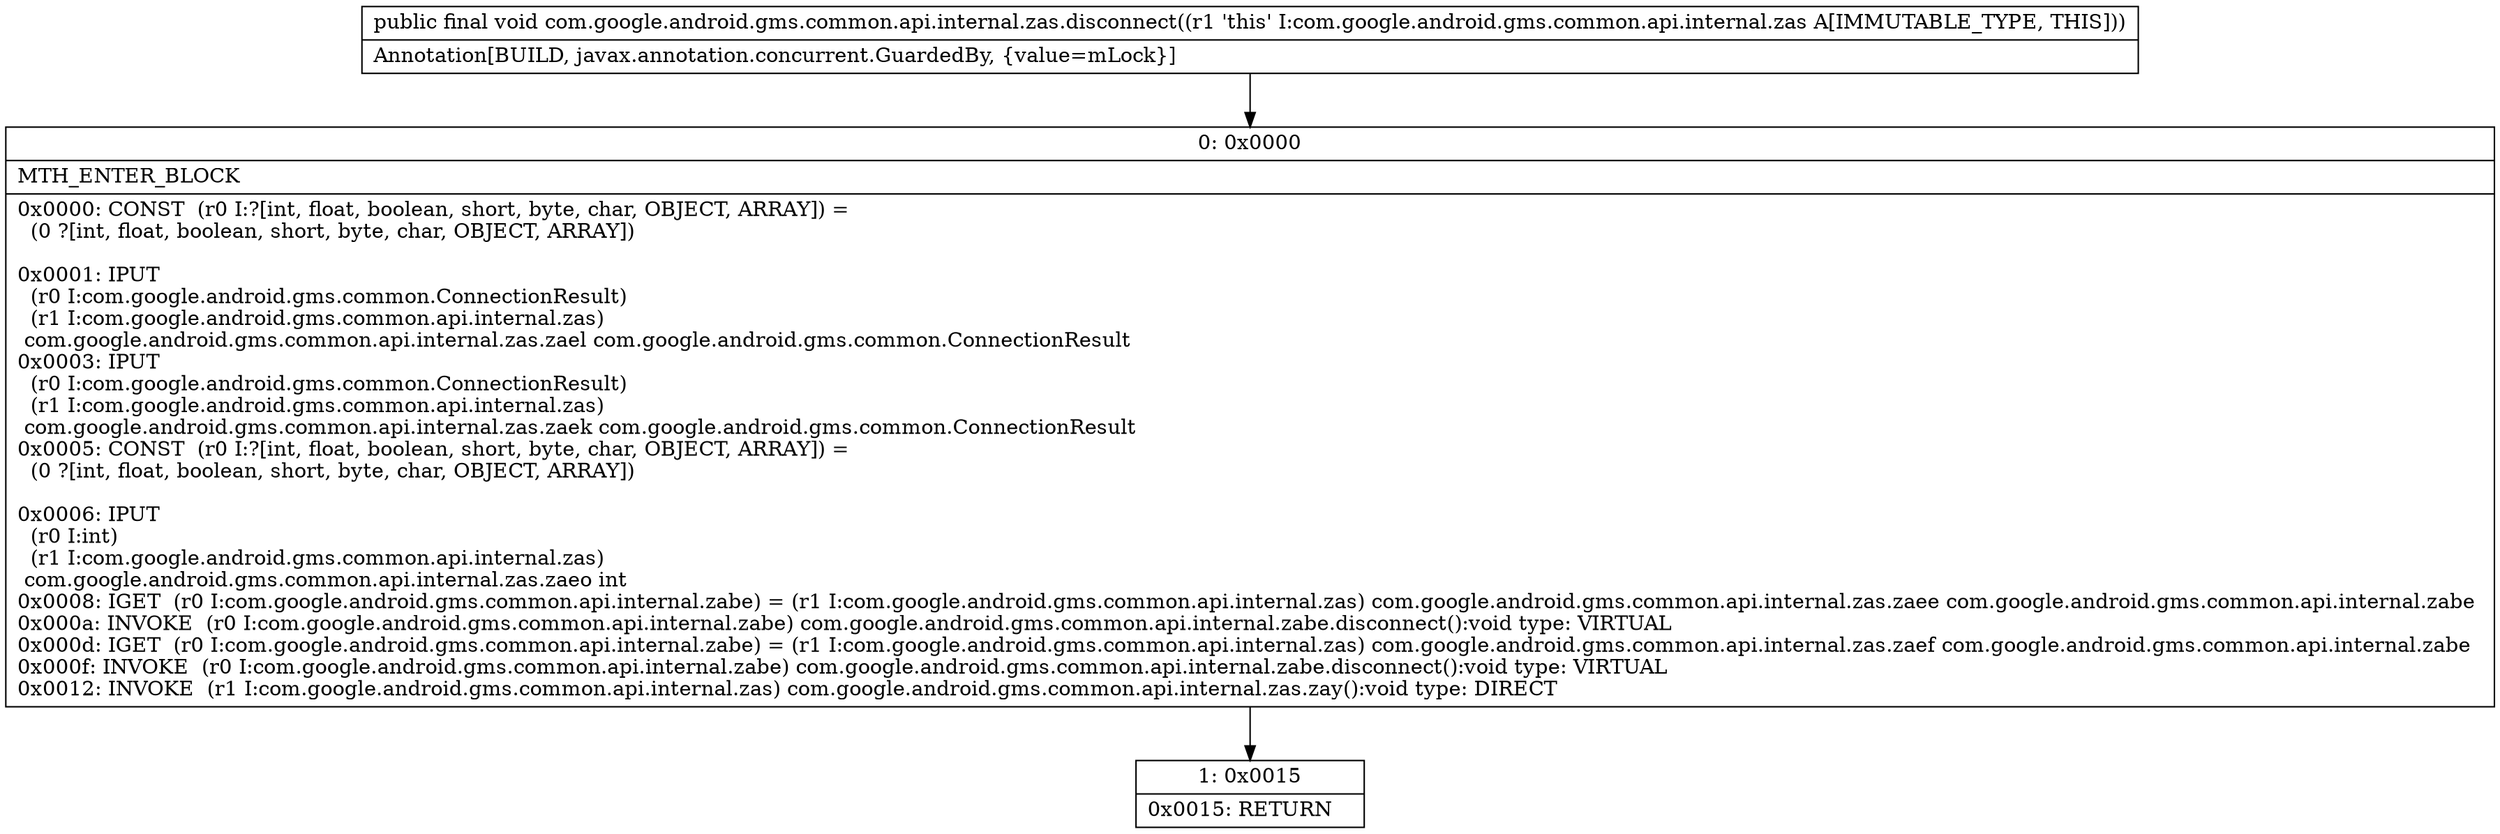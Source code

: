 digraph "CFG forcom.google.android.gms.common.api.internal.zas.disconnect()V" {
Node_0 [shape=record,label="{0\:\ 0x0000|MTH_ENTER_BLOCK\l|0x0000: CONST  (r0 I:?[int, float, boolean, short, byte, char, OBJECT, ARRAY]) = \l  (0 ?[int, float, boolean, short, byte, char, OBJECT, ARRAY])\l \l0x0001: IPUT  \l  (r0 I:com.google.android.gms.common.ConnectionResult)\l  (r1 I:com.google.android.gms.common.api.internal.zas)\l com.google.android.gms.common.api.internal.zas.zael com.google.android.gms.common.ConnectionResult \l0x0003: IPUT  \l  (r0 I:com.google.android.gms.common.ConnectionResult)\l  (r1 I:com.google.android.gms.common.api.internal.zas)\l com.google.android.gms.common.api.internal.zas.zaek com.google.android.gms.common.ConnectionResult \l0x0005: CONST  (r0 I:?[int, float, boolean, short, byte, char, OBJECT, ARRAY]) = \l  (0 ?[int, float, boolean, short, byte, char, OBJECT, ARRAY])\l \l0x0006: IPUT  \l  (r0 I:int)\l  (r1 I:com.google.android.gms.common.api.internal.zas)\l com.google.android.gms.common.api.internal.zas.zaeo int \l0x0008: IGET  (r0 I:com.google.android.gms.common.api.internal.zabe) = (r1 I:com.google.android.gms.common.api.internal.zas) com.google.android.gms.common.api.internal.zas.zaee com.google.android.gms.common.api.internal.zabe \l0x000a: INVOKE  (r0 I:com.google.android.gms.common.api.internal.zabe) com.google.android.gms.common.api.internal.zabe.disconnect():void type: VIRTUAL \l0x000d: IGET  (r0 I:com.google.android.gms.common.api.internal.zabe) = (r1 I:com.google.android.gms.common.api.internal.zas) com.google.android.gms.common.api.internal.zas.zaef com.google.android.gms.common.api.internal.zabe \l0x000f: INVOKE  (r0 I:com.google.android.gms.common.api.internal.zabe) com.google.android.gms.common.api.internal.zabe.disconnect():void type: VIRTUAL \l0x0012: INVOKE  (r1 I:com.google.android.gms.common.api.internal.zas) com.google.android.gms.common.api.internal.zas.zay():void type: DIRECT \l}"];
Node_1 [shape=record,label="{1\:\ 0x0015|0x0015: RETURN   \l}"];
MethodNode[shape=record,label="{public final void com.google.android.gms.common.api.internal.zas.disconnect((r1 'this' I:com.google.android.gms.common.api.internal.zas A[IMMUTABLE_TYPE, THIS]))  | Annotation[BUILD, javax.annotation.concurrent.GuardedBy, \{value=mLock\}]\l}"];
MethodNode -> Node_0;
Node_0 -> Node_1;
}

